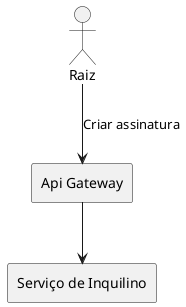 @startuml
' Definições
actor Raiz
rectangle "Api Gateway" as ApiGateway
rectangle "Serviço de Inquilino" as InquilinoServico

' Relação
Raiz --> ApiGateway : Criar assinatura
ApiGateway --> InquilinoServico
@enduml